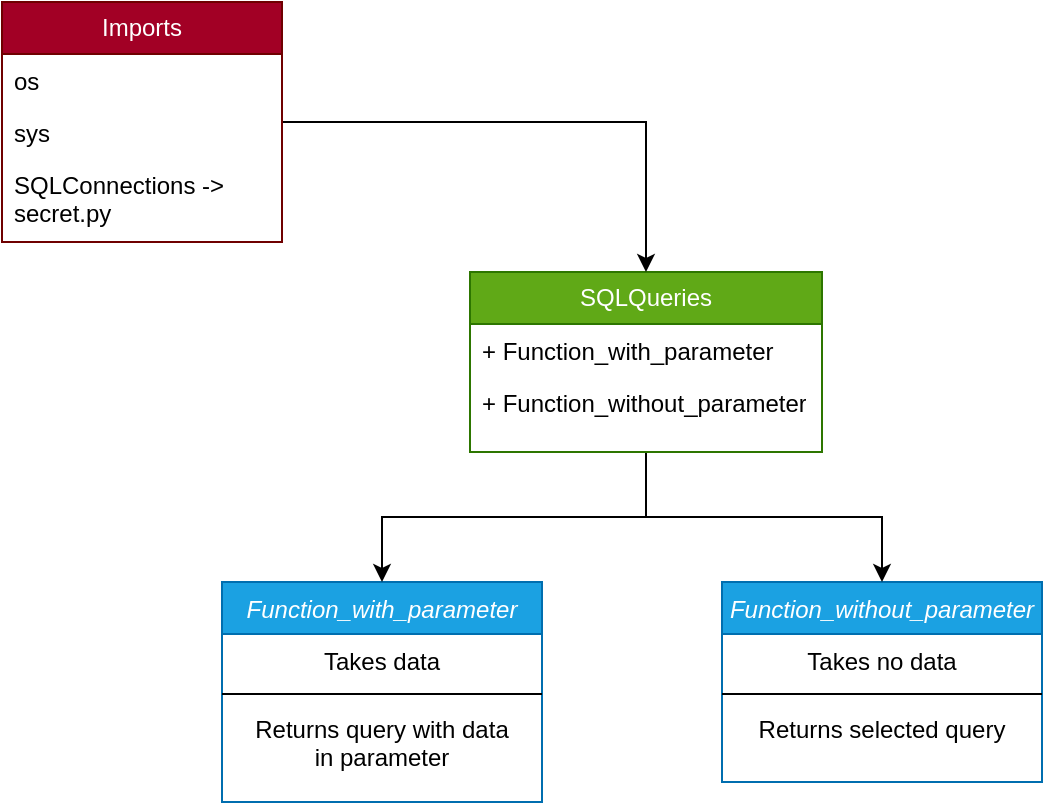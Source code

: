 <mxfile version="22.0.3" type="device">
  <diagram id="C5RBs43oDa-KdzZeNtuy" name="Page-1">
    <mxGraphModel dx="1098" dy="711" grid="1" gridSize="10" guides="1" tooltips="1" connect="1" arrows="1" fold="1" page="1" pageScale="1" pageWidth="827" pageHeight="1169" math="0" shadow="0">
      <root>
        <mxCell id="WIyWlLk6GJQsqaUBKTNV-0" />
        <mxCell id="WIyWlLk6GJQsqaUBKTNV-1" parent="WIyWlLk6GJQsqaUBKTNV-0" />
        <mxCell id="zkfFHV4jXpPFQw0GAbJ--0" value="Function_with_parameter" style="swimlane;fontStyle=2;align=center;verticalAlign=top;childLayout=stackLayout;horizontal=1;startSize=26;horizontalStack=0;resizeParent=1;resizeLast=0;collapsible=1;marginBottom=0;rounded=0;shadow=0;strokeWidth=1;fillColor=#1ba1e2;fontColor=#ffffff;strokeColor=#006EAF;" parent="WIyWlLk6GJQsqaUBKTNV-1" vertex="1">
          <mxGeometry x="190" y="490" width="160" height="110" as="geometry">
            <mxRectangle x="230" y="140" width="160" height="26" as="alternateBounds" />
          </mxGeometry>
        </mxCell>
        <mxCell id="zkfFHV4jXpPFQw0GAbJ--1" value="Takes data" style="text;align=center;verticalAlign=top;spacingLeft=4;spacingRight=4;overflow=hidden;rotatable=0;points=[[0,0.5],[1,0.5]];portConstraint=eastwest;" parent="zkfFHV4jXpPFQw0GAbJ--0" vertex="1">
          <mxGeometry y="26" width="160" height="26" as="geometry" />
        </mxCell>
        <mxCell id="El9GX6eIX0GqRqnLmhXR-282" value="" style="line;html=1;strokeWidth=1;align=left;verticalAlign=middle;spacingTop=-1;spacingLeft=3;spacingRight=3;rotatable=0;labelPosition=right;points=[];portConstraint=eastwest;" vertex="1" parent="zkfFHV4jXpPFQw0GAbJ--0">
          <mxGeometry y="52" width="160" height="8" as="geometry" />
        </mxCell>
        <mxCell id="zkfFHV4jXpPFQw0GAbJ--5" value="Returns query with data &#xa;in parameter" style="text;align=center;verticalAlign=top;spacingLeft=4;spacingRight=4;overflow=hidden;rotatable=0;points=[[0,0.5],[1,0.5]];portConstraint=eastwest;" parent="zkfFHV4jXpPFQw0GAbJ--0" vertex="1">
          <mxGeometry y="60" width="160" height="40" as="geometry" />
        </mxCell>
        <mxCell id="El9GX6eIX0GqRqnLmhXR-283" value="Function_without_parameter" style="swimlane;fontStyle=2;align=center;verticalAlign=top;childLayout=stackLayout;horizontal=1;startSize=26;horizontalStack=0;resizeParent=1;resizeLast=0;collapsible=1;marginBottom=0;rounded=0;shadow=0;strokeWidth=1;fillColor=#1ba1e2;fontColor=#ffffff;strokeColor=#006EAF;" vertex="1" parent="WIyWlLk6GJQsqaUBKTNV-1">
          <mxGeometry x="440" y="490" width="160" height="100" as="geometry">
            <mxRectangle x="230" y="140" width="160" height="26" as="alternateBounds" />
          </mxGeometry>
        </mxCell>
        <mxCell id="El9GX6eIX0GqRqnLmhXR-284" value="Takes no data" style="text;align=center;verticalAlign=top;spacingLeft=4;spacingRight=4;overflow=hidden;rotatable=0;points=[[0,0.5],[1,0.5]];portConstraint=eastwest;" vertex="1" parent="El9GX6eIX0GqRqnLmhXR-283">
          <mxGeometry y="26" width="160" height="26" as="geometry" />
        </mxCell>
        <mxCell id="El9GX6eIX0GqRqnLmhXR-285" value="" style="line;html=1;strokeWidth=1;align=left;verticalAlign=middle;spacingTop=-1;spacingLeft=3;spacingRight=3;rotatable=0;labelPosition=right;points=[];portConstraint=eastwest;" vertex="1" parent="El9GX6eIX0GqRqnLmhXR-283">
          <mxGeometry y="52" width="160" height="8" as="geometry" />
        </mxCell>
        <mxCell id="El9GX6eIX0GqRqnLmhXR-286" value="Returns selected query" style="text;align=center;verticalAlign=top;spacingLeft=4;spacingRight=4;overflow=hidden;rotatable=0;points=[[0,0.5],[1,0.5]];portConstraint=eastwest;" vertex="1" parent="El9GX6eIX0GqRqnLmhXR-283">
          <mxGeometry y="60" width="160" height="40" as="geometry" />
        </mxCell>
        <mxCell id="El9GX6eIX0GqRqnLmhXR-292" style="edgeStyle=orthogonalEdgeStyle;rounded=0;orthogonalLoop=1;jettySize=auto;html=1;entryX=0.5;entryY=0;entryDx=0;entryDy=0;" edge="1" parent="WIyWlLk6GJQsqaUBKTNV-1" source="El9GX6eIX0GqRqnLmhXR-288" target="zkfFHV4jXpPFQw0GAbJ--0">
          <mxGeometry relative="1" as="geometry" />
        </mxCell>
        <mxCell id="El9GX6eIX0GqRqnLmhXR-293" style="edgeStyle=orthogonalEdgeStyle;rounded=0;orthogonalLoop=1;jettySize=auto;html=1;entryX=0.5;entryY=0;entryDx=0;entryDy=0;" edge="1" parent="WIyWlLk6GJQsqaUBKTNV-1" source="El9GX6eIX0GqRqnLmhXR-288" target="El9GX6eIX0GqRqnLmhXR-283">
          <mxGeometry relative="1" as="geometry" />
        </mxCell>
        <mxCell id="El9GX6eIX0GqRqnLmhXR-288" value="SQLQueries" style="swimlane;fontStyle=0;childLayout=stackLayout;horizontal=1;startSize=26;fillColor=#60a917;horizontalStack=0;resizeParent=1;resizeParentMax=0;resizeLast=0;collapsible=1;marginBottom=0;whiteSpace=wrap;html=1;fontColor=#ffffff;strokeColor=#2D7600;" vertex="1" parent="WIyWlLk6GJQsqaUBKTNV-1">
          <mxGeometry x="314" y="335" width="176" height="90" as="geometry" />
        </mxCell>
        <mxCell id="El9GX6eIX0GqRqnLmhXR-289" value="+ Function_with_parameter" style="text;strokeColor=none;fillColor=none;align=left;verticalAlign=top;spacingLeft=4;spacingRight=4;overflow=hidden;rotatable=0;points=[[0,0.5],[1,0.5]];portConstraint=eastwest;whiteSpace=wrap;html=1;" vertex="1" parent="El9GX6eIX0GqRqnLmhXR-288">
          <mxGeometry y="26" width="176" height="26" as="geometry" />
        </mxCell>
        <mxCell id="El9GX6eIX0GqRqnLmhXR-290" value="+ Function_without_parameter" style="text;strokeColor=none;fillColor=none;align=left;verticalAlign=top;spacingLeft=4;spacingRight=4;overflow=hidden;rotatable=0;points=[[0,0.5],[1,0.5]];portConstraint=eastwest;whiteSpace=wrap;html=1;" vertex="1" parent="El9GX6eIX0GqRqnLmhXR-288">
          <mxGeometry y="52" width="176" height="38" as="geometry" />
        </mxCell>
        <mxCell id="El9GX6eIX0GqRqnLmhXR-301" style="edgeStyle=orthogonalEdgeStyle;rounded=0;orthogonalLoop=1;jettySize=auto;html=1;entryX=0.5;entryY=0;entryDx=0;entryDy=0;" edge="1" parent="WIyWlLk6GJQsqaUBKTNV-1" source="El9GX6eIX0GqRqnLmhXR-297" target="El9GX6eIX0GqRqnLmhXR-288">
          <mxGeometry relative="1" as="geometry" />
        </mxCell>
        <mxCell id="El9GX6eIX0GqRqnLmhXR-297" value="Imports" style="swimlane;fontStyle=0;childLayout=stackLayout;horizontal=1;startSize=26;fillColor=#a20025;horizontalStack=0;resizeParent=1;resizeParentMax=0;resizeLast=0;collapsible=1;marginBottom=0;whiteSpace=wrap;html=1;fontColor=#ffffff;strokeColor=#6F0000;" vertex="1" parent="WIyWlLk6GJQsqaUBKTNV-1">
          <mxGeometry x="80" y="200" width="140" height="120" as="geometry" />
        </mxCell>
        <mxCell id="El9GX6eIX0GqRqnLmhXR-298" value="os" style="text;strokeColor=none;fillColor=none;align=left;verticalAlign=top;spacingLeft=4;spacingRight=4;overflow=hidden;rotatable=0;points=[[0,0.5],[1,0.5]];portConstraint=eastwest;whiteSpace=wrap;html=1;" vertex="1" parent="El9GX6eIX0GqRqnLmhXR-297">
          <mxGeometry y="26" width="140" height="26" as="geometry" />
        </mxCell>
        <mxCell id="El9GX6eIX0GqRqnLmhXR-299" value="sys" style="text;strokeColor=none;fillColor=none;align=left;verticalAlign=top;spacingLeft=4;spacingRight=4;overflow=hidden;rotatable=0;points=[[0,0.5],[1,0.5]];portConstraint=eastwest;whiteSpace=wrap;html=1;" vertex="1" parent="El9GX6eIX0GqRqnLmhXR-297">
          <mxGeometry y="52" width="140" height="26" as="geometry" />
        </mxCell>
        <mxCell id="El9GX6eIX0GqRqnLmhXR-300" value="SQLConnections -&amp;gt; secret.py" style="text;strokeColor=none;fillColor=none;align=left;verticalAlign=top;spacingLeft=4;spacingRight=4;overflow=hidden;rotatable=0;points=[[0,0.5],[1,0.5]];portConstraint=eastwest;whiteSpace=wrap;html=1;" vertex="1" parent="El9GX6eIX0GqRqnLmhXR-297">
          <mxGeometry y="78" width="140" height="42" as="geometry" />
        </mxCell>
      </root>
    </mxGraphModel>
  </diagram>
</mxfile>
